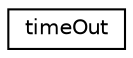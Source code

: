 digraph "Graphical Class Hierarchy"
{
 // LATEX_PDF_SIZE
  edge [fontname="Helvetica",fontsize="10",labelfontname="Helvetica",labelfontsize="10"];
  node [fontname="Helvetica",fontsize="10",shape=record];
  rankdir="LR";
  Node0 [label="timeOut",height=0.2,width=0.4,color="black", fillcolor="white", style="filled",URL="$classtimeOut.html",tooltip="This class can manage a timer which is used as a timeout."];
}

